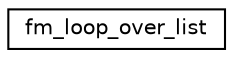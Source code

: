 digraph "Graphical Class Hierarchy"
{
 // INTERACTIVE_SVG=YES
 // LATEX_PDF_SIZE
  edge [fontname="Helvetica",fontsize="10",labelfontname="Helvetica",labelfontsize="10"];
  node [fontname="Helvetica",fontsize="10",shape=record];
  rankdir="LR";
  Node0 [label="fm_loop_over_list",height=0.2,width=0.4,color="black", fillcolor="white", style="filled",URL="$interfacefield__manager__mod_1_1fm__loop__over__list.html",tooltip="A function for looping over a list."];
}

